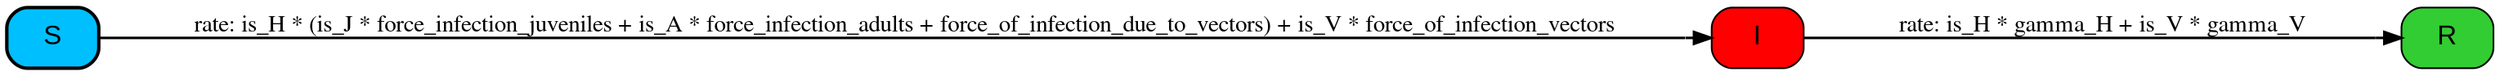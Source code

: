 digraph {
          charset="utf-8"
        	rankdir=LR;
        
        	node[fontsize=16, fontname=Arial, shape=box, style="filled,rounded"];
        	edge[minlen=1.5, fontname=Times, penwidth=1.5, tailtooltip="", headtooltip=""];

        	"S" [shape="Mrecord", label="S", tooltip="S (Susceptible):
	suceptible of becoming infected", fillcolor=deepskyblue, style="filled,rounded,bold"] ;
	"I" [shape="Mrecord", label="I", tooltip="I (Infectious):
	infected and able to transmit the disease", fillcolor=red, style="filled,rounded"] ;
	"R" [shape="Mrecord", label="R", tooltip="R (Resistant):
	recovered and resistant to new infections", fillcolor=limegreen, style="filled,rounded"] ;
	"I" -> "R" [label="rate: is_H * gamma_H + is_V * gamma_V", labeltooltip="rate: is_H * gamma_H + is_V * gamma_V", arrowtail="none", arrowhead="normalnone", dir=both, tooltip="", minlen=3, style="solid"];
	"S" -> "I" [label="rate: is_H * (is_J * force_infection_juveniles + is_A * force_infection_adults + force_of_infection_due_to_vectors) + is_V * force_of_infection_vectors", labeltooltip="rate: is_H * (is_J * force_infection_juveniles + is_A * force_infection_adults + force_of_infection_due_to_vectors) + is_V * force_of_infection_vectors", arrowtail="none", arrowhead="normalnone", dir=both, tooltip="", minlen=3, style="solid"];
}